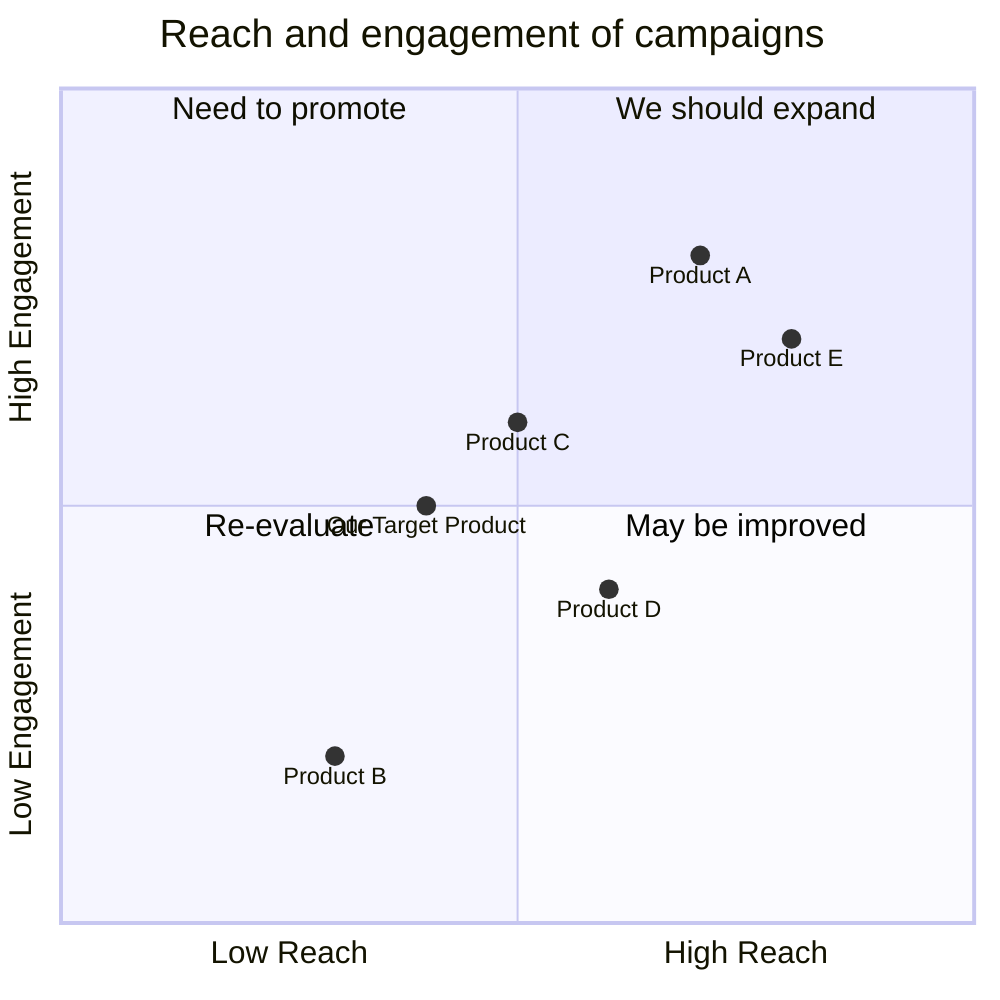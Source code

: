 quadrantChart
    title Reach and engagement of campaigns
    x-axis Low Reach --> High Reach
    y-axis Low Engagement --> High Engagement
    quadrant-1 We should expand
    quadrant-2 Need to promote
    quadrant-3 Re-evaluate
    quadrant-4 May be improved
    "Product A": [0.7, 0.8]
    "Product B": [0.3, 0.2]
    "Product C": [0.5, 0.6]
    "Product D": [0.6, 0.4]
    "Product E": [0.8, 0.7]
    "Our Target Product": [0.4, 0.5]